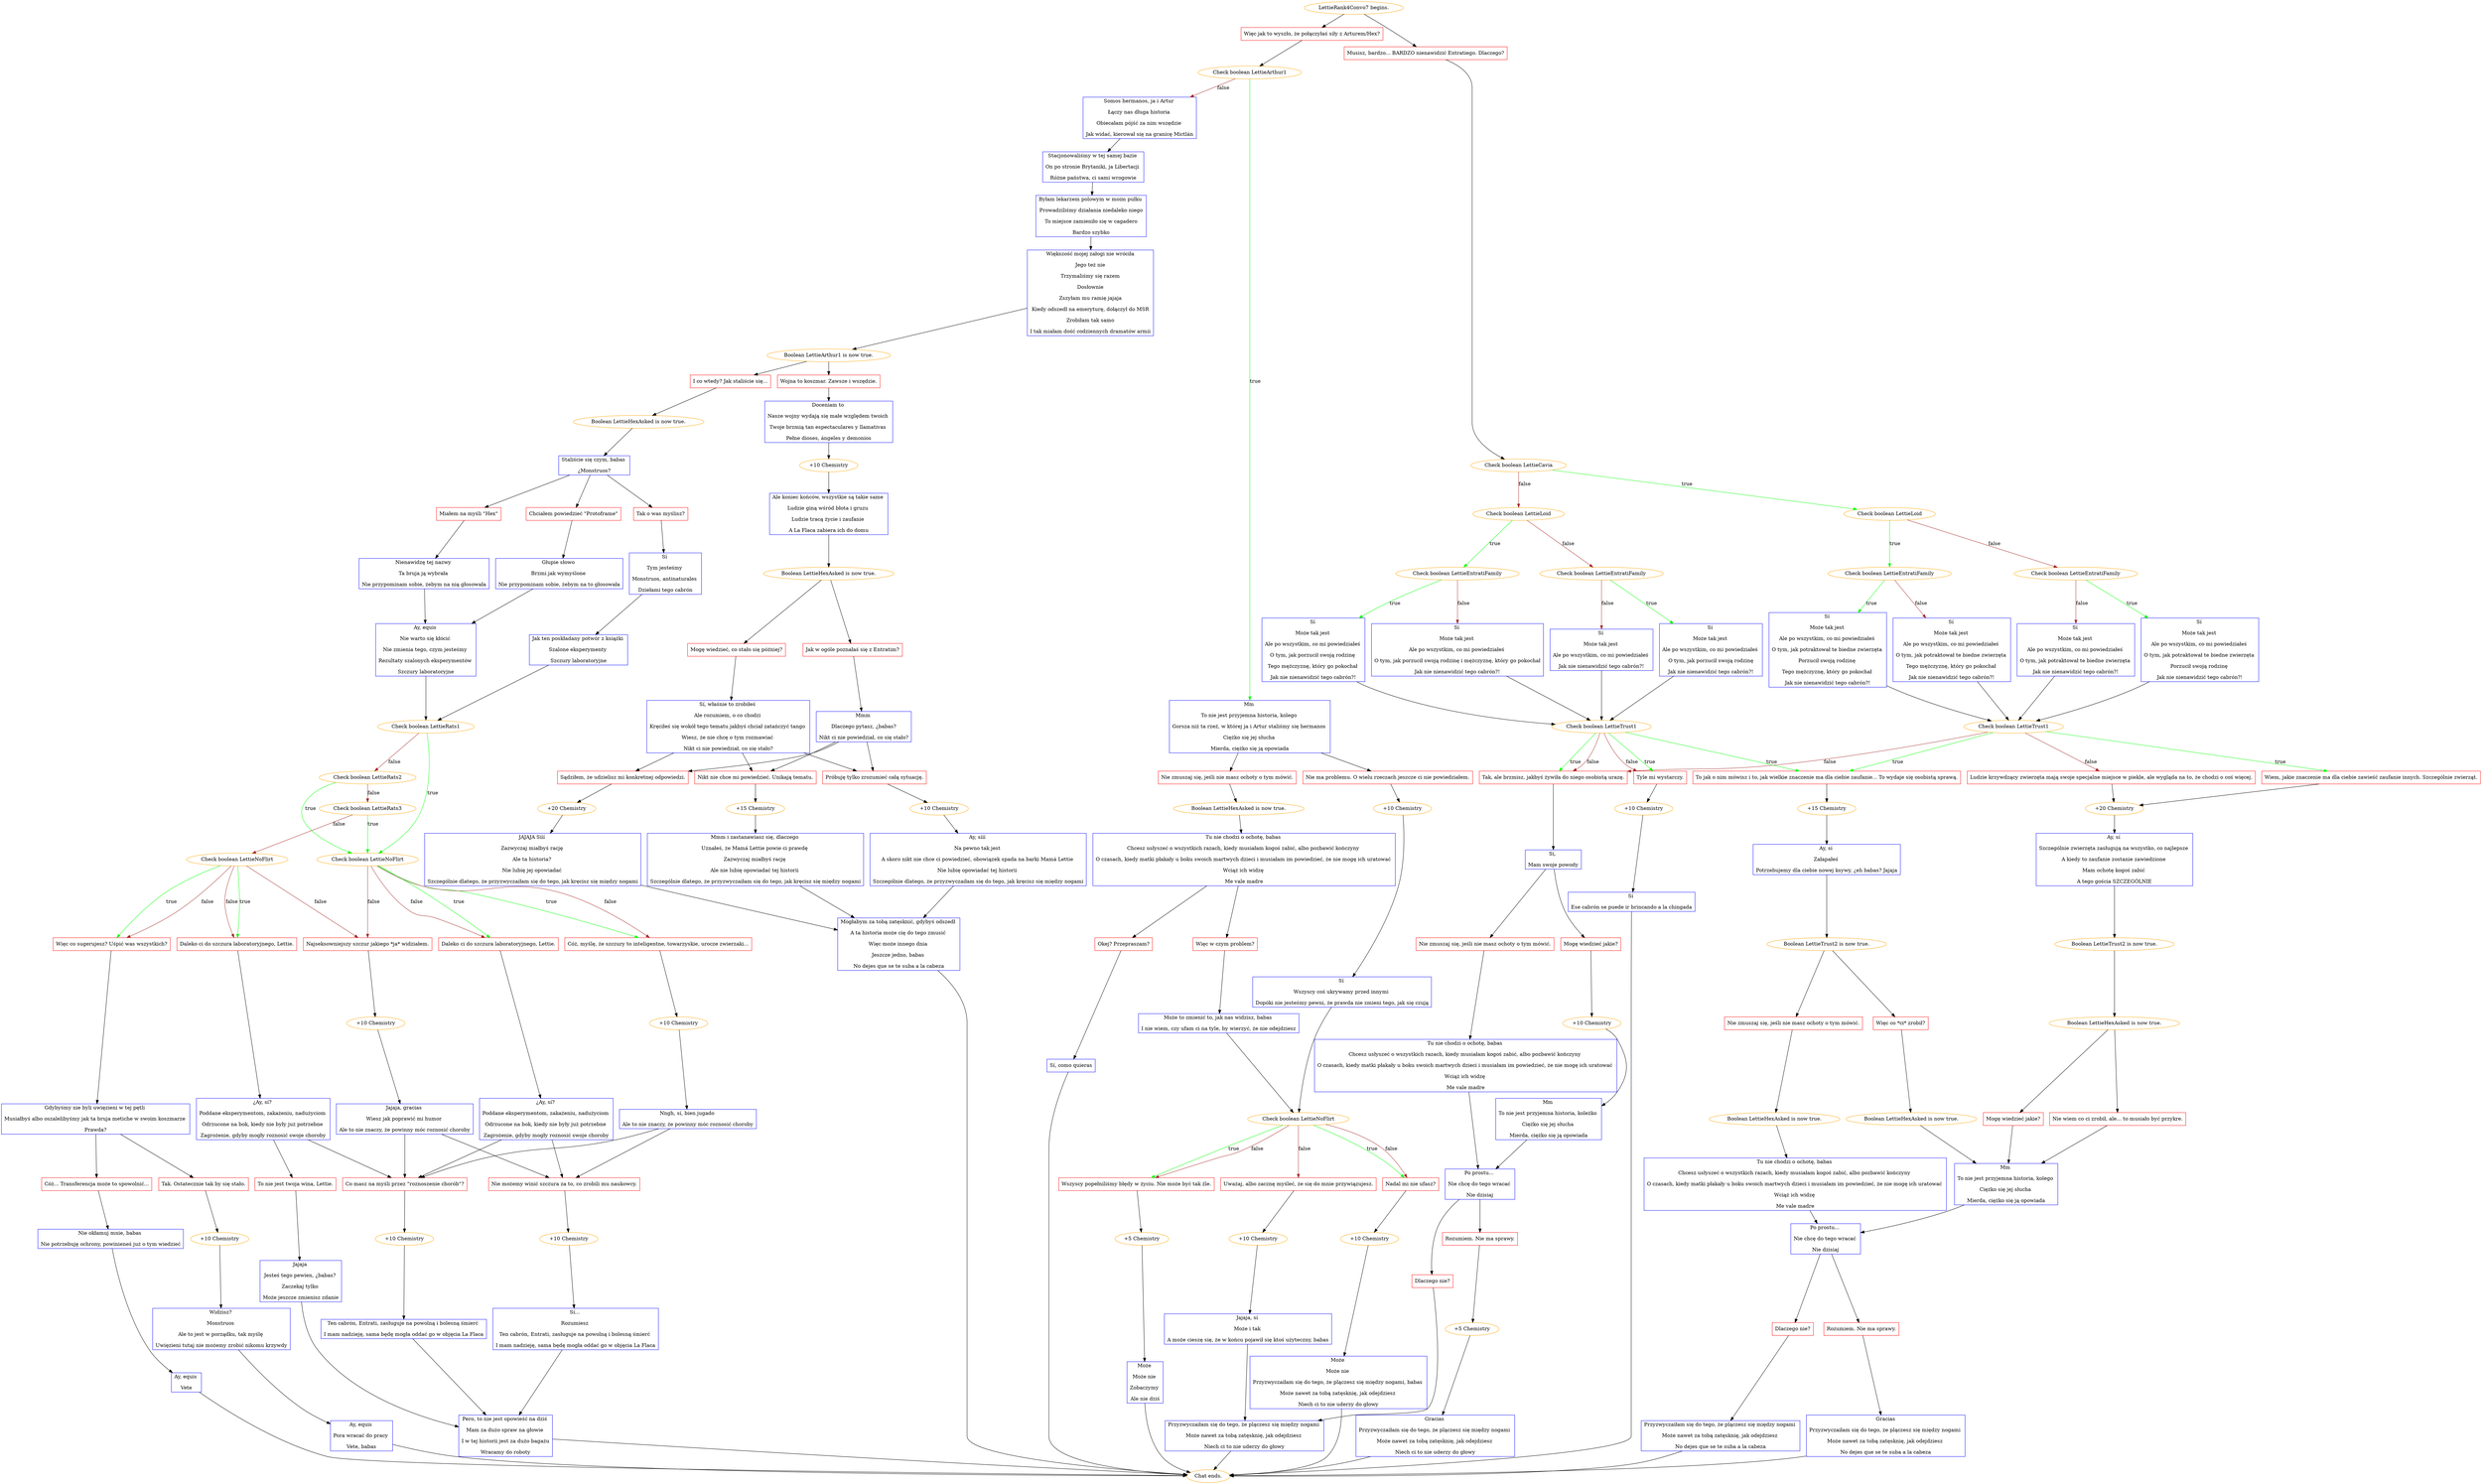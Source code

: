 digraph {
	"LettieRank4Convo7 begins." [color=orange];
		"LettieRank4Convo7 begins." -> j1405636973;
		"LettieRank4Convo7 begins." -> j3360338128;
	j1405636973 [label="Więc jak to wyszło, że połączyłaś siły z Arturem/Hex?",shape=box,color=red];
		j1405636973 -> j4293324513;
	j3360338128 [label="Musisz, bardzo... BARDZO nienawidzić Entratiego. Dlaczego?",shape=box,color=red];
		j3360338128 -> j2824785799;
	j4293324513 [label="Check boolean LettieArthur1",color=orange];
		j4293324513 -> j2948711877 [label=true,color=green];
		j4293324513 -> j4163321898 [label=false,color=brown];
	j2824785799 [label="Check boolean LettieCavia",color=orange];
		j2824785799 -> j552733088 [label=true,color=green];
		j2824785799 -> j3470538414 [label=false,color=brown];
	j2948711877 [label="Mm 
To nie jest przyjemna historia, kolego 
Gorsza niż ta rzeź, w której ja i Artur staliśmy się hermanos 
Ciężko się jej słucha 
Mierda, ciężko się ją opowiada",shape=box,color=blue];
		j2948711877 -> j4031029515;
		j2948711877 -> j3707250508;
	j4163321898 [label="Somos hermanos, ja i Artur 
Łączy nas długa historia 
Obiecałam pójść za nim wszędzie 
Jak widać, kierował się na granicę Mictlán",shape=box,color=blue];
		j4163321898 -> j4083205044;
	j552733088 [label="Check boolean LettieLoid",color=orange];
		j552733088 -> j1096171844 [label=true,color=green];
		j552733088 -> j4040708208 [label=false,color=brown];
	j3470538414 [label="Check boolean LettieLoid",color=orange];
		j3470538414 -> j416292857 [label=true,color=green];
		j3470538414 -> j504966913 [label=false,color=brown];
	j4031029515 [label="Nie zmuszaj się, jeśli nie masz ochoty o tym mówić.",shape=box,color=red];
		j4031029515 -> j1059141399;
	j3707250508 [label="Nie ma problemu. O wielu rzeczach jeszcze ci nie powiedziałem.",shape=box,color=red];
		j3707250508 -> j1367259164;
	j4083205044 [label="Stacjonowaliśmy w tej samej bazie 
On po stronie Brytaniki, ja Libertacji 
Różne państwa, ci sami wrogowie",shape=box,color=blue];
		j4083205044 -> j2030605847;
	j1096171844 [label="Check boolean LettieEntratiFamily",color=orange];
		j1096171844 -> j1203724596 [label=true,color=green];
		j1096171844 -> j1689606955 [label=false,color=brown];
	j4040708208 [label="Check boolean LettieEntratiFamily",color=orange];
		j4040708208 -> j1313552812 [label=true,color=green];
		j4040708208 -> j3299131659 [label=false,color=brown];
	j416292857 [label="Check boolean LettieEntratiFamily",color=orange];
		j416292857 -> j1868416953 [label=true,color=green];
		j416292857 -> j3439164455 [label=false,color=brown];
	j504966913 [label="Check boolean LettieEntratiFamily",color=orange];
		j504966913 -> j3259159811 [label=true,color=green];
		j504966913 -> j1153627615 [label=false,color=brown];
	j1059141399 [label="Boolean LettieHexAsked is now true.",color=orange];
		j1059141399 -> j2817121306;
	j1367259164 [label="+10 Chemistry",color=orange];
		j1367259164 -> j1961079631;
	j2030605847 [label="Byłam lekarzem polowym w moim pułku 
Prowadziliśmy działania niedaleko niego
To miejsce zamieniło się w cagadero
Bardzo szybko",shape=box,color=blue];
		j2030605847 -> j4165392135;
	j1203724596 [label="Sí 
Może tak jest 
Ale po wszystkim, co mi powiedziałeś 
O tym, jak potraktował te biedne zwierzęta 
Porzucił swoją rodzinę 
Tego mężczyznę, który go pokochał 
Jak nie nienawidzić tego cabrón?!",shape=box,color=blue];
		j1203724596 -> j4106797655;
	j1689606955 [label="Sí 
Może tak jest 
Ale po wszystkim, co mi powiedziałeś 
O tym, jak potraktował te biedne zwierzęta 
Tego mężczyznę, który go pokochał 
Jak nie nienawidzić tego cabrón?!",shape=box,color=blue];
		j1689606955 -> j4106797655;
	j1313552812 [label="Sí 
Może tak jest 
Ale po wszystkim, co mi powiedziałeś 
O tym, jak potraktował te biedne zwierzęta 
Porzucił swoją rodzinę 
Jak nie nienawidzić tego cabrón?!",shape=box,color=blue];
		j1313552812 -> j4106797655;
	j3299131659 [label="Sí 
Może tak jest 
Ale po wszystkim, co mi powiedziałeś 
O tym, jak potraktował te biedne zwierzęta 
Jak nie nienawidzić tego cabrón?!",shape=box,color=blue];
		j3299131659 -> j4106797655;
	j1868416953 [label="Sí 
Może tak jest 
Ale po wszystkim, co mi powiedziałeś 
O tym, jak porzucił swoją rodzinę 
Tego mężczyznę, który go pokochał 
Jak nie nienawidzić tego cabrón?!",shape=box,color=blue];
		j1868416953 -> j507724002;
	j3439164455 [label="Sí 
Może tak jest 
Ale po wszystkim, co mi powiedziałeś 
O tym, jak porzucił swoją rodzinę i mężczyznę, który go pokochał
Jak nie nienawidzić tego cabrón?!",shape=box,color=blue];
		j3439164455 -> j507724002;
	j3259159811 [label="Sí 
Może tak jest 
Ale po wszystkim, co mi powiedziałeś 
O tym, jak porzucił swoją rodzinę
Jak nie nienawidzić tego cabrón?!",shape=box,color=blue];
		j3259159811 -> j507724002;
	j1153627615 [label="Sí 
Może tak jest 
Ale po wszystkim, co mi powiedziałeś 
Jak nie nienawidzić tego cabrón?!",shape=box,color=blue];
		j1153627615 -> j507724002;
	j2817121306 [label="Tu nie chodzi o ochotę, babas 
Chcesz usłyszeć o wszystkich razach, kiedy musiałam kogoś zabić, albo pozbawić kończyny 
O czasach, kiedy matki płakały u boku swoich martwych dzieci i musiałam im powiedzieć, że nie mogę ich uratować 
Wciąż ich widzę 
Me vale madre",shape=box,color=blue];
		j2817121306 -> j3987232431;
		j2817121306 -> j1916294610;
	j1961079631 [label="Sí 
Wszyscy coś ukrywamy przed innymi 
Dopóki nie jesteśmy pewni, że prawda nie zmieni tego, jak się czują",shape=box,color=blue];
		j1961079631 -> j350353099;
	j4165392135 [label="Większość mojej załogi nie wróciła
Jego też nie
Trzymaliśmy się razem
Dosłownie
Zszyłam mu ramię jajaja
Kiedy odszedł na emeryturę, dołączył do MSR
Zrobiłam tak samo
I tak miałam dość codziennych dramatów armii",shape=box,color=blue];
		j4165392135 -> j225394097;
	j4106797655 [label="Check boolean LettieTrust1",color=orange];
		j4106797655 -> j3755520018 [label=true,color=green];
		j4106797655 -> j1606949945 [label=true,color=green];
		j4106797655 -> j2375206838 [label=false,color=brown];
		j4106797655 -> j1349804215 [label=false,color=brown];
	j507724002 [label="Check boolean LettieTrust1",color=orange];
		j507724002 -> j3755520018 [label=true,color=green];
		j507724002 -> j1349804215 [label=true,color=green];
		j507724002 -> j3797228980 [label=true,color=green];
		j507724002 -> j1349804215 [label=false,color=brown];
		j507724002 -> j3797228980 [label=false,color=brown];
	j3987232431 [label="Więc w czym problem?",shape=box,color=red];
		j3987232431 -> j2324327082;
	j1916294610 [label="Okej? Przepraszam?",shape=box,color=red];
		j1916294610 -> j1263770990;
	j350353099 [label="Check boolean LettieNoFlirt",color=orange];
		j350353099 -> j591554674 [label=true,color=green];
		j350353099 -> j55954325 [label=true,color=green];
		j350353099 -> j591554674 [label=false,color=brown];
		j350353099 -> j55954325 [label=false,color=brown];
		j350353099 -> j2421906209 [label=false,color=brown];
	j225394097 [label="Boolean LettieArthur1 is now true.",color=orange];
		j225394097 -> j1897025665;
		j225394097 -> j555537213;
	j3755520018 [label="To jak o nim mówisz i to, jak wielkie znaczenie ma dla ciebie zaufanie... To wydaje się osobistą sprawą.",shape=box,color=red];
		j3755520018 -> j149183494;
	j1606949945 [label="Wiem, jakie znaczenie ma dla ciebie zawieść zaufanie innych. Szczególnie zwierząt.",shape=box,color=red];
		j1606949945 -> j2326244261;
	j2375206838 [label="Ludzie krzywdzący zwierzęta mają swoje specjalne miejsce w piekle, ale wygląda na to, że chodzi o coś więcej.",shape=box,color=red];
		j2375206838 -> j2326244261;
	j1349804215 [label="Tak, ale brzmisz, jakbyś żywiła do niego osobistą urazę.",shape=box,color=red];
		j1349804215 -> j1186074229;
	j3797228980 [label="Tyle mi wystarczy.",shape=box,color=red];
		j3797228980 -> j495880547;
	j2324327082 [label="Może to zmienić to, jak nas widzisz, babas 
I nie wiem, czy ufam ci na tyle, by wierzyć, że nie odejdziesz",shape=box,color=blue];
		j2324327082 -> j350353099;
	j1263770990 [label="Sí, como quieras",shape=box,color=blue];
		j1263770990 -> "Chat ends.";
	j591554674 [label="Nadal mi nie ufasz?",shape=box,color=red];
		j591554674 -> j1018633718;
	j55954325 [label="Wszyscy popełniliśmy błędy w życiu. Nie może być tak źle.",shape=box,color=red];
		j55954325 -> j2398159103;
	j2421906209 [label="Uważaj, albo zacznę myśleć, że się do mnie przywiązujesz.",shape=box,color=red];
		j2421906209 -> j1745216053;
	j1897025665 [label="I co wtedy? Jak staliście się...",shape=box,color=red];
		j1897025665 -> j1395185739;
	j555537213 [label="Wojna to koszmar. Zawsze i wszędzie.",shape=box,color=red];
		j555537213 -> j2945608307;
	j149183494 [label="+15 Chemistry",color=orange];
		j149183494 -> j3572146615;
	j2326244261 [label="+20 Chemistry",color=orange];
		j2326244261 -> j1101168427;
	j1186074229 [label="Sí, 
Mam swoje powody",shape=box,color=blue];
		j1186074229 -> j3523433869;
		j1186074229 -> j899796523;
	j495880547 [label="+10 Chemistry",color=orange];
		j495880547 -> j4196049080;
	"Chat ends." [color=orange];
	j1018633718 [label="+10 Chemistry",color=orange];
		j1018633718 -> j1407005920;
	j2398159103 [label="+5 Chemistry",color=orange];
		j2398159103 -> j3173932555;
	j1745216053 [label="+10 Chemistry",color=orange];
		j1745216053 -> j2541289260;
	j1395185739 [label="Boolean LettieHexAsked is now true.",color=orange];
		j1395185739 -> j802441593;
	j2945608307 [label="Doceniam to 
Nasze wojny wydają się małe względem twoich 
Twoje brzmią tan espectaculares y llamativas 
Pełne dioses, ángeles y demonios",shape=box,color=blue];
		j2945608307 -> j797930375;
	j3572146615 [label="Ay, sí 
Załapałeś 
Potrzebujemy dla ciebie nowej ksywy, ¿eh babas? Jajaja",shape=box,color=blue];
		j3572146615 -> j1449528014;
	j1101168427 [label="Ay, sí 
Szczególnie zwierzęta zasługują na wszystko, co najlepsze 
A kiedy to zaufanie zostanie zawiedzione 
Mam ochotę kogoś zabić 
A tego gościa SZCZEGÓLNIE",shape=box,color=blue];
		j1101168427 -> j427534995;
	j3523433869 [label="Mogę wiedzieć jakie?",shape=box,color=red];
		j3523433869 -> j1638531735;
	j899796523 [label="Nie zmuszaj się, jeśli nie masz ochoty o tym mówić.",shape=box,color=red];
		j899796523 -> j892308108;
	j4196049080 [label="Sí 
Ese cabrón se puede ir brincando a la chingada",shape=box,color=blue];
		j4196049080 -> "Chat ends.";
	j1407005920 [label="Może 
Może nie 
Przyzwyczaiłam się do tego, że plączesz się między nogami, babas 
Może nawet za tobą zatęsknię, jak odejdziesz 
Niech ci to nie uderzy do głowy",shape=box,color=blue];
		j1407005920 -> "Chat ends.";
	j3173932555 [label="Może 
Może nie 
Zobaczymy 
Ale nie dziś",shape=box,color=blue];
		j3173932555 -> "Chat ends.";
	j2541289260 [label="Jajaja, sí 
Może i tak 
A może cieszę się, że w końcu pojawił się ktoś użyteczny, babas",shape=box,color=blue];
		j2541289260 -> j1131577659;
	j802441593 [label="Staliście się czym, babas 
¿Monstruos?",shape=box,color=blue];
		j802441593 -> j4231971467;
		j802441593 -> j1667432955;
		j802441593 -> j2761929823;
	j797930375 [label="+10 Chemistry",color=orange];
		j797930375 -> j862665782;
	j1449528014 [label="Boolean LettieTrust2 is now true.",color=orange];
		j1449528014 -> j1724344248;
		j1449528014 -> j2302295562;
	j427534995 [label="Boolean LettieTrust2 is now true.",color=orange];
		j427534995 -> j1283660927;
	j1638531735 [label="+10 Chemistry",color=orange];
		j1638531735 -> j3113595940;
	j892308108 [label="Tu nie chodzi o ochotę, babas 
Chcesz usłyszeć o wszystkich razach, kiedy musiałam kogoś zabić, albo pozbawić kończyny 
O czasach, kiedy matki płakały u boku swoich martwych dzieci i musiałam im powiedzieć, że nie mogę ich uratować 
Wciąż ich widzę 
Me vale madre",shape=box,color=blue];
		j892308108 -> j3424907812;
	j1131577659 [label="Przyzwyczaiłam się do tego, że plączesz się między nogami 
Może nawet za tobą zatęsknię, jak odejdziesz 
Niech ci to nie uderzy do głowy",shape=box,color=blue];
		j1131577659 -> "Chat ends.";
	j4231971467 [label="Miałem na myśli \"Hex\"",shape=box,color=red];
		j4231971467 -> j3396080708;
	j1667432955 [label="Chciałem powiedzieć \"Protoframe\"",shape=box,color=red];
		j1667432955 -> j3135390772;
	j2761929823 [label="Tak o was myślisz?",shape=box,color=red];
		j2761929823 -> j2783289419;
	j862665782 [label="Ale koniec końców, wszystkie są takie same 
Ludzie giną wśród błota i gruzu 
Ludzie tracą życie i zaufanie 
A La Flaca zabiera ich do domu",shape=box,color=blue];
		j862665782 -> j4096741237;
	j1724344248 [label="Nie zmuszaj się, jeśli nie masz ochoty o tym mówić.",shape=box,color=red];
		j1724344248 -> j3382041975;
	j2302295562 [label="Więc co *ci* zrobił?",shape=box,color=red];
		j2302295562 -> j4176594409;
	j1283660927 [label="Boolean LettieHexAsked is now true.",color=orange];
		j1283660927 -> j2254841292;
		j1283660927 -> j1642767106;
	j3113595940 [label="Mm 
To nie jest przyjemna historia, koleżko 
Ciężko się jej słucha 
Mierda, ciężko się ją opowiada",shape=box,color=blue];
		j3113595940 -> j3424907812;
	j3424907812 [label="Po prostu... 
Nie chcę do tego wracać 
Nie dzisiaj",shape=box,color=blue];
		j3424907812 -> j3209274397;
		j3424907812 -> j2240141387;
	j3396080708 [label="Nienawidzę tej nazwy 
Ta bruja ją wybrała 
Nie przypominam sobie, żebym na nią głosowała",shape=box,color=blue];
		j3396080708 -> j3863828061;
	j3135390772 [label="Głupie słowo 
Brzmi jak wymyślone 
Nie przypominam sobie, żebym na to głosowała",shape=box,color=blue];
		j3135390772 -> j3863828061;
	j2783289419 [label="Sí 
Tym jesteśmy 
Monstruos, antinaturales 
Dziełami tego cabrón",shape=box,color=blue];
		j2783289419 -> j515009400;
	j4096741237 [label="Boolean LettieHexAsked is now true.",color=orange];
		j4096741237 -> j2766774655;
		j4096741237 -> j148316589;
	j3382041975 [label="Boolean LettieHexAsked is now true.",color=orange];
		j3382041975 -> j1802827542;
	j4176594409 [label="Boolean LettieHexAsked is now true.",color=orange];
		j4176594409 -> j3540791403;
	j2254841292 [label="Nie wiem co ci zrobił, ale... to musiało być przykre.",shape=box,color=red];
		j2254841292 -> j3540791403;
	j1642767106 [label="Mogę wiedzieć jakie?",shape=box,color=red];
		j1642767106 -> j3540791403;
	j3209274397 [label="Dlaczego nie?",shape=box,color=red];
		j3209274397 -> j1131577659;
	j2240141387 [label="Rozumiem. Nie ma sprawy.",shape=box,color=red];
		j2240141387 -> j1925533550;
	j3863828061 [label="Ay, equis 
Nie warto się kłócić 
Nie zmienia tego, czym jesteśmy 
Rezultaty szalonych eksperymentów 
Szczury laboratoryjne",shape=box,color=blue];
		j3863828061 -> j2720663697;
	j515009400 [label="Jak ten poskładany potwór z książki 
Szalone eksperymenty 
Szczury laboratoryjne",shape=box,color=blue];
		j515009400 -> j2720663697;
	j2766774655 [label="Jak w ogóle poznałaś się z Entratim?",shape=box,color=red];
		j2766774655 -> j1805658352;
	j148316589 [label="Mogę wiedzieć, co stało się później?",shape=box,color=red];
		j148316589 -> j3078482366;
	j1802827542 [label="Tu nie chodzi o ochotę, babas 
Chcesz usłyszeć o wszystkich razach, kiedy musiałam kogoś zabić, albo pozbawić kończyny 
O czasach, kiedy matki płakały u boku swoich martwych dzieci i musiałam im powiedzieć, że nie mogę ich uratować 
Wciąż ich widzę 
Me vale madre",shape=box,color=blue];
		j1802827542 -> j2473009499;
	j3540791403 [label="Mm 
To nie jest przyjemna historia, kolego 
Ciężko się jej słucha 
Mierda, ciężko się ją opowiada",shape=box,color=blue];
		j3540791403 -> j2473009499;
	j1925533550 [label="+5 Chemistry",color=orange];
		j1925533550 -> j722078566;
	j2720663697 [label="Check boolean LettieRats1",color=orange];
		j2720663697 -> j1349383781 [label=true,color=green];
		j2720663697 -> j1767513069 [label=false,color=brown];
	j1805658352 [label="Mmm 
Dlaczego pytasz, ¿babas?
Nikt ci nie powiedział, co się stało?",shape=box,color=blue];
		j1805658352 -> j3044237399;
		j1805658352 -> j2879159996;
		j1805658352 -> j168547810;
	j3078482366 [label="Sí, właśnie to zrobiłeś 
Ale rozumiem, o co chodzi 
Kręciłeś się wokół tego tematu jakbyś chciał zatańczyć tango 
Wiesz, że nie chcę o tym rozmawiać 
Nikt ci nie powiedział, co się stało?",shape=box,color=blue];
		j3078482366 -> j3044237399;
		j3078482366 -> j2879159996;
		j3078482366 -> j168547810;
	j2473009499 [label="Po prostu... 
Nie chcę do tego wracać 
Nie dzisiaj",shape=box,color=blue];
		j2473009499 -> j1988443277;
		j2473009499 -> j1070462692;
	j722078566 [label="Gracias 
Przyzwyczaiłam się do tego, że plączesz się między nogami 
Może nawet za tobą zatęsknię, jak odejdziesz 
Niech ci to nie uderzy do głowy",shape=box,color=blue];
		j722078566 -> "Chat ends.";
	j1349383781 [label="Check boolean LettieNoFlirt",color=orange];
		j1349383781 -> j3059725963 [label=true,color=green];
		j1349383781 -> j1838672212 [label=true,color=green];
		j1349383781 -> j3059725963 [label=false,color=brown];
		j1349383781 -> j1838672212 [label=false,color=brown];
		j1349383781 -> j2828968249 [label=false,color=brown];
	j1767513069 [label="Check boolean LettieRats2",color=orange];
		j1767513069 -> j1349383781 [label=true,color=green];
		j1767513069 -> j2998697729 [label=false,color=brown];
	j3044237399 [label="Próbuję tylko zrozumieć całą sytuację.",shape=box,color=red];
		j3044237399 -> j4165869880;
	j2879159996 [label="Nikt nie chce mi powiedzieć. Unikają tematu.",shape=box,color=red];
		j2879159996 -> j657087103;
	j168547810 [label="Sądziłem, że udzielisz mi konkretnej odpowiedzi.",shape=box,color=red];
		j168547810 -> j3157700291;
	j1988443277 [label="Dlaczego nie?",shape=box,color=red];
		j1988443277 -> j3816836167;
	j1070462692 [label="Rozumiem. Nie ma sprawy.",shape=box,color=red];
		j1070462692 -> j733651376;
	j3059725963 [label="Daleko ci do szczura laboratoryjnego, Lettie.",shape=box,color=red];
		j3059725963 -> j2545557845;
	j1838672212 [label="Cóż, myślę, że szczury to inteligentne, towarzyskie, urocze zwierzaki...",shape=box,color=red];
		j1838672212 -> j816454826;
	j2828968249 [label="Najseksowniejszy szczur jakiego *ja* widziałem.",shape=box,color=red];
		j2828968249 -> j1852676602;
	j2998697729 [label="Check boolean LettieRats3",color=orange];
		j2998697729 -> j1349383781 [label=true,color=green];
		j2998697729 -> j4030809656 [label=false,color=brown];
	j4165869880 [label="+10 Chemistry",color=orange];
		j4165869880 -> j1243192933;
	j657087103 [label="+15 Chemistry",color=orange];
		j657087103 -> j1912805933;
	j3157700291 [label="+20 Chemistry",color=orange];
		j3157700291 -> j1630337683;
	j3816836167 [label="Przyzwyczaiłam się do tego, że plączesz się między nogami 
Może nawet za tobą zatęsknię, jak odejdziesz 
No dejes que se te suba a la cabeza",shape=box,color=blue];
		j3816836167 -> "Chat ends.";
	j733651376 [label="Gracias
Przyzwyczaiłam się do tego, że plączesz się między nogami 
Może nawet za tobą zatęsknię, jak odejdziesz 
No dejes que se te suba a la cabeza",shape=box,color=blue];
		j733651376 -> "Chat ends.";
	j2545557845 [label="¿Ay, sí? 
Poddane eksperymentom, zakażeniu, nadużyciom 
Odrzucone na bok, kiedy nie były już potrzebne 
Zagrożenie, gdyby mogły roznosić swoje choroby",shape=box,color=blue];
		j2545557845 -> j4117698744;
		j2545557845 -> j3068970452;
	j816454826 [label="+10 Chemistry",color=orange];
		j816454826 -> j4201486111;
	j1852676602 [label="+10 Chemistry",color=orange];
		j1852676602 -> j3079650007;
	j4030809656 [label="Check boolean LettieNoFlirt",color=orange];
		j4030809656 -> j1415050197 [label=true,color=green];
		j4030809656 -> j2998849603 [label=true,color=green];
		j4030809656 -> j2828968249 [label=false,color=brown];
		j4030809656 -> j1415050197 [label=false,color=brown];
		j4030809656 -> j2998849603 [label=false,color=brown];
	j1243192933 [label="Ay, sííí 
Na pewno tak jest 
A skoro nikt nie chce ci powiedzieć, obowiązek spada na barki Mamá Lettie 
Nie lubię opowiadać tej historii 
Szczególnie dlatego, że przyzwyczaiłam się do tego, jak kręcisz się między nogami",shape=box,color=blue];
		j1243192933 -> j2252324039;
	j1912805933 [label="Mmm i zastanawiasz się, dlaczego 
Uznałeś, że Mamá Lettie powie ci prawdę 
Zazwyczaj miałbyś rację 
Ale nie lubię opowiadać tej historii 
Szczególnie dlatego, że przyzwyczaiłam się do tego, jak kręcisz się między nogami",shape=box,color=blue];
		j1912805933 -> j2252324039;
	j1630337683 [label="JAJAJA Sííí 
Zazwyczaj miałbyś rację 
Ale ta historia? 
Nie lubię jej opowiadać 
Szczególnie dlatego, że przyzwyczaiłam się do tego, jak kręcisz się między nogami",shape=box,color=blue];
		j1630337683 -> j2252324039;
	j4117698744 [label="Co masz na myśli przez \"roznoszenie chorób\"?",shape=box,color=red];
		j4117698744 -> j139791715;
	j3068970452 [label="Nie możemy winić szczura za to, co zrobili mu naukowcy.",shape=box,color=red];
		j3068970452 -> j1805827637;
	j4201486111 [label="Nngh, sí, bien jugado 
Ale to nie znaczy, że powinny móc roznosić choroby",shape=box,color=blue];
		j4201486111 -> j4117698744;
		j4201486111 -> j3068970452;
	j3079650007 [label="Jajaja, gracias 
Wiesz jak poprawić mi humor 
Ale to nie znaczy, że powinny móc roznosić choroby",shape=box,color=blue];
		j3079650007 -> j4117698744;
		j3079650007 -> j3068970452;
	j1415050197 [label="Daleko ci do szczura laboratoryjnego, Lettie.",shape=box,color=red];
		j1415050197 -> j869530768;
	j2998849603 [label="Więc co sugerujesz? Uśpić was wszystkich?",shape=box,color=red];
		j2998849603 -> j2782829971;
	j2252324039 [label="Mogłabym za tobą zatęsknić, gdybyś odszedł 
A ta historia może cię do tego zmusić 
Więc może innego dnia 
Jeszcze jedno, babas 
No dejes que se te suba a la cabeza",shape=box,color=blue];
		j2252324039 -> "Chat ends.";
	j139791715 [label="+10 Chemistry",color=orange];
		j139791715 -> j765269243;
	j1805827637 [label="+10 Chemistry",color=orange];
		j1805827637 -> j255820604;
	j869530768 [label="¿Ay, sí? 
Poddane eksperymentom, zakażeniu, nadużyciom 
Odrzucone na bok, kiedy nie były już potrzebne 
Zagrożenie, gdyby mogły roznosić swoje choroby",shape=box,color=blue];
		j869530768 -> j4117698744;
		j869530768 -> j763010840;
	j2782829971 [label="Gdybyśmy nie byli uwięzieni w tej pętli 
Musiałbyś albo oszalelibyśmy jak ta bruja metiche w swoim koszmarze 
Prawda?",shape=box,color=blue];
		j2782829971 -> j2517036024;
		j2782829971 -> j868008441;
	j765269243 [label="Ten cabrón, Entrati, zasługuje na powolną i bolesną śmierć 
I mam nadzieję, sama będę mogła oddać go w objęcia La Flaca",shape=box,color=blue];
		j765269243 -> j765777039;
	j255820604 [label="Sí... 
Rozumiesz 
Ten cabrón, Entrati, zasługuje na powolną i bolesną śmierć 
I mam nadzieję, sama będę mogła oddać go w objęcia La Flaca",shape=box,color=blue];
		j255820604 -> j765777039;
	j763010840 [label="To nie jest twoja wina, Lettie.",shape=box,color=red];
		j763010840 -> j2052275112;
	j2517036024 [label="Tak. Ostatecznie tak by się stało.",shape=box,color=red];
		j2517036024 -> j358639501;
	j868008441 [label="Cóż... Transferencja może to spowolnić...",shape=box,color=red];
		j868008441 -> j1529645663;
	j765777039 [label="Pero, to nie jest opowieść na dziś 
Mam za dużo spraw na głowie 
I w tej historii jest za dużo bagażu
Wracamy do roboty",shape=box,color=blue];
		j765777039 -> "Chat ends.";
	j2052275112 [label="Jajaja 
Jesteś tego pewien, ¿babas? 
Zaczekaj tylko 
Może jeszcze zmienisz zdanie",shape=box,color=blue];
		j2052275112 -> j765777039;
	j358639501 [label="+10 Chemistry",color=orange];
		j358639501 -> j3118382658;
	j1529645663 [label="Nie okłamuj mnie, babas 
Nie potrzebuję ochrony, powinieneś już o tym wiedzieć",shape=box,color=blue];
		j1529645663 -> j3082093694;
	j3118382658 [label="Widzisz? 
Monstruos 
Ale to jest w porządku, tak myślę 
Uwięzieni tutaj nie możemy zrobić nikomu krzywdy",shape=box,color=blue];
		j3118382658 -> j3297949117;
	j3082093694 [label="Ay, equis 
Vete",shape=box,color=blue];
		j3082093694 -> "Chat ends.";
	j3297949117 [label="Ay, equis 
Pora wracać do pracy 
Vete, babas",shape=box,color=blue];
		j3297949117 -> "Chat ends.";
}